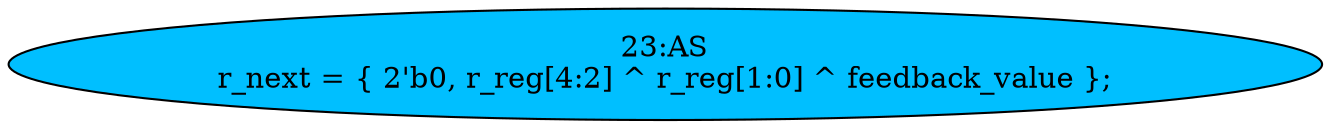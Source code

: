 strict digraph "" {
	node [label="\N"];
	"23:AS"	[ast="<pyverilog.vparser.ast.Assign object at 0x7fa2936f4210>",
		def_var="['r_next']",
		fillcolor=deepskyblue,
		label="23:AS
r_next = { 2'b0, r_reg[4:2] ^ r_reg[1:0] ^ feedback_value };",
		statements="[]",
		style=filled,
		typ=Assign,
		use_var="['r_reg', 'r_reg', 'feedback_value']"];
}
